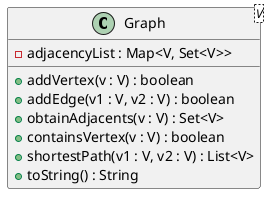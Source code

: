 @startuml

class Graph<V> {
    - adjacencyList : Map<V, Set<V>>
    + addVertex(v : V) : boolean
    + addEdge(v1 : V, v2 : V) : boolean
    + obtainAdjacents(v : V) : Set<V>
    + containsVertex(v : V) : boolean
    + shortestPath(v1 : V, v2 : V) : List<V>
    + toString() : String
}

@enduml